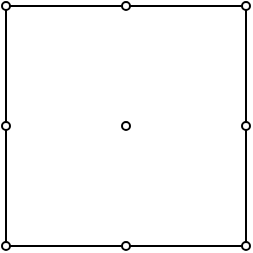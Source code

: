 <mxfile version="27.2.0">
  <diagram name="第 1 页" id="SAa0V_dGnNZgj1_m1_-2">
    <mxGraphModel dx="291" dy="164" grid="1" gridSize="10" guides="1" tooltips="1" connect="1" arrows="1" fold="1" page="1" pageScale="1" pageWidth="827" pageHeight="1169" math="0" shadow="0">
      <root>
        <mxCell id="0" />
        <mxCell id="1" parent="0" />
        <mxCell id="uD_gBPKRbGf4DmkfQiqW-1" value="" style="rounded=0;whiteSpace=wrap;html=1;fillColor=none;" parent="1" vertex="1">
          <mxGeometry x="360" y="240" width="120" height="120" as="geometry" />
        </mxCell>
        <mxCell id="uD_gBPKRbGf4DmkfQiqW-7" value="" style="ellipse;whiteSpace=wrap;html=1;aspect=fixed;" parent="1" vertex="1">
          <mxGeometry x="358" y="238" width="4" height="4" as="geometry" />
        </mxCell>
        <mxCell id="uD_gBPKRbGf4DmkfQiqW-12" value="" style="ellipse;whiteSpace=wrap;html=1;aspect=fixed;" parent="1" vertex="1">
          <mxGeometry x="418" y="238" width="4" height="4" as="geometry" />
        </mxCell>
        <mxCell id="BlKJdgy9hVPK1SEFYLWn-2" value="" style="ellipse;whiteSpace=wrap;html=1;aspect=fixed;" vertex="1" parent="1">
          <mxGeometry x="478" y="238" width="4" height="4" as="geometry" />
        </mxCell>
        <mxCell id="BlKJdgy9hVPK1SEFYLWn-27" value="" style="ellipse;whiteSpace=wrap;html=1;aspect=fixed;" vertex="1" parent="1">
          <mxGeometry x="358" y="298" width="4" height="4" as="geometry" />
        </mxCell>
        <mxCell id="BlKJdgy9hVPK1SEFYLWn-28" value="" style="ellipse;whiteSpace=wrap;html=1;aspect=fixed;" vertex="1" parent="1">
          <mxGeometry x="418" y="298" width="4" height="4" as="geometry" />
        </mxCell>
        <mxCell id="BlKJdgy9hVPK1SEFYLWn-30" value="" style="ellipse;whiteSpace=wrap;html=1;aspect=fixed;" vertex="1" parent="1">
          <mxGeometry x="478" y="298" width="4" height="4" as="geometry" />
        </mxCell>
        <mxCell id="BlKJdgy9hVPK1SEFYLWn-31" value="" style="ellipse;whiteSpace=wrap;html=1;aspect=fixed;" vertex="1" parent="1">
          <mxGeometry x="358" y="358" width="4" height="4" as="geometry" />
        </mxCell>
        <mxCell id="BlKJdgy9hVPK1SEFYLWn-32" value="" style="ellipse;whiteSpace=wrap;html=1;aspect=fixed;" vertex="1" parent="1">
          <mxGeometry x="418" y="358" width="4" height="4" as="geometry" />
        </mxCell>
        <mxCell id="BlKJdgy9hVPK1SEFYLWn-34" value="" style="ellipse;whiteSpace=wrap;html=1;aspect=fixed;" vertex="1" parent="1">
          <mxGeometry x="478" y="358" width="4" height="4" as="geometry" />
        </mxCell>
      </root>
    </mxGraphModel>
  </diagram>
</mxfile>
